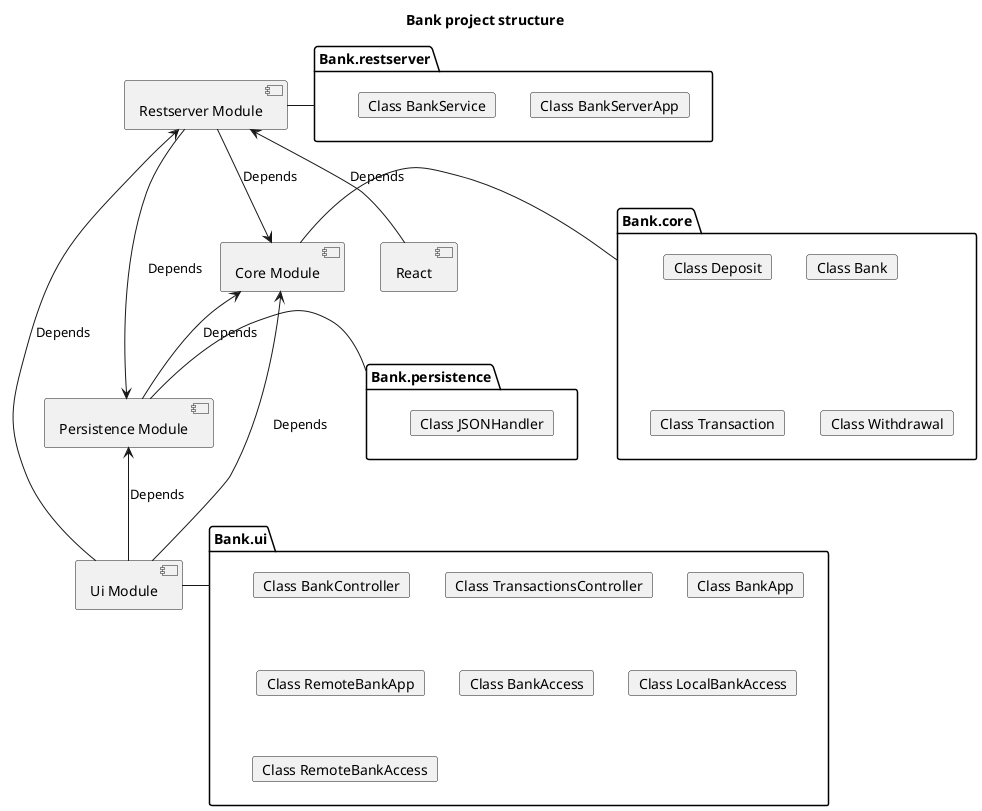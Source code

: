 @startuml bank
title "Bank project structure" 

[Ui Module] -up-> [Core Module] : Depends
[Persistence Module] -up-> [Core Module] : Depends
[Ui Module] -up-> [Persistence Module] : Depends
[Restserver Module] -down-> [Core Module] : Depends
[Restserver Module] -up-> [Persistence Module] : Depends
[React] -up-> [Restserver Module] : Depends
[Ui Module] -up-> [Restserver Module] : Depends

package Bank.core {
    card "Class Deposit"
    card "Class Bank"  
    card "Class Transaction"
    card "Class Withdrawal" 
}

package Bank.persistence {
    card "Class JSONHandler"
}

package Bank.ui {
    card "Class BankController"
    card "Class TransactionsController"
    card "Class BankApp"
    card "Class RemoteBankApp"
    card "Class BankAccess"
    card "Class LocalBankAccess"
    card "Class RemoteBankAccess"
}

package Bank.restserver {
    card "Class BankController"
    card "Class BankServerApp"
    card "Class BankService"

}


[Ui Module] -right- Bank.ui
[Persistence Module] -right- Bank.persistence
[Core Module] -right- Bank.core
[Restserver Module] -left- Bank.restserver




@enduml
